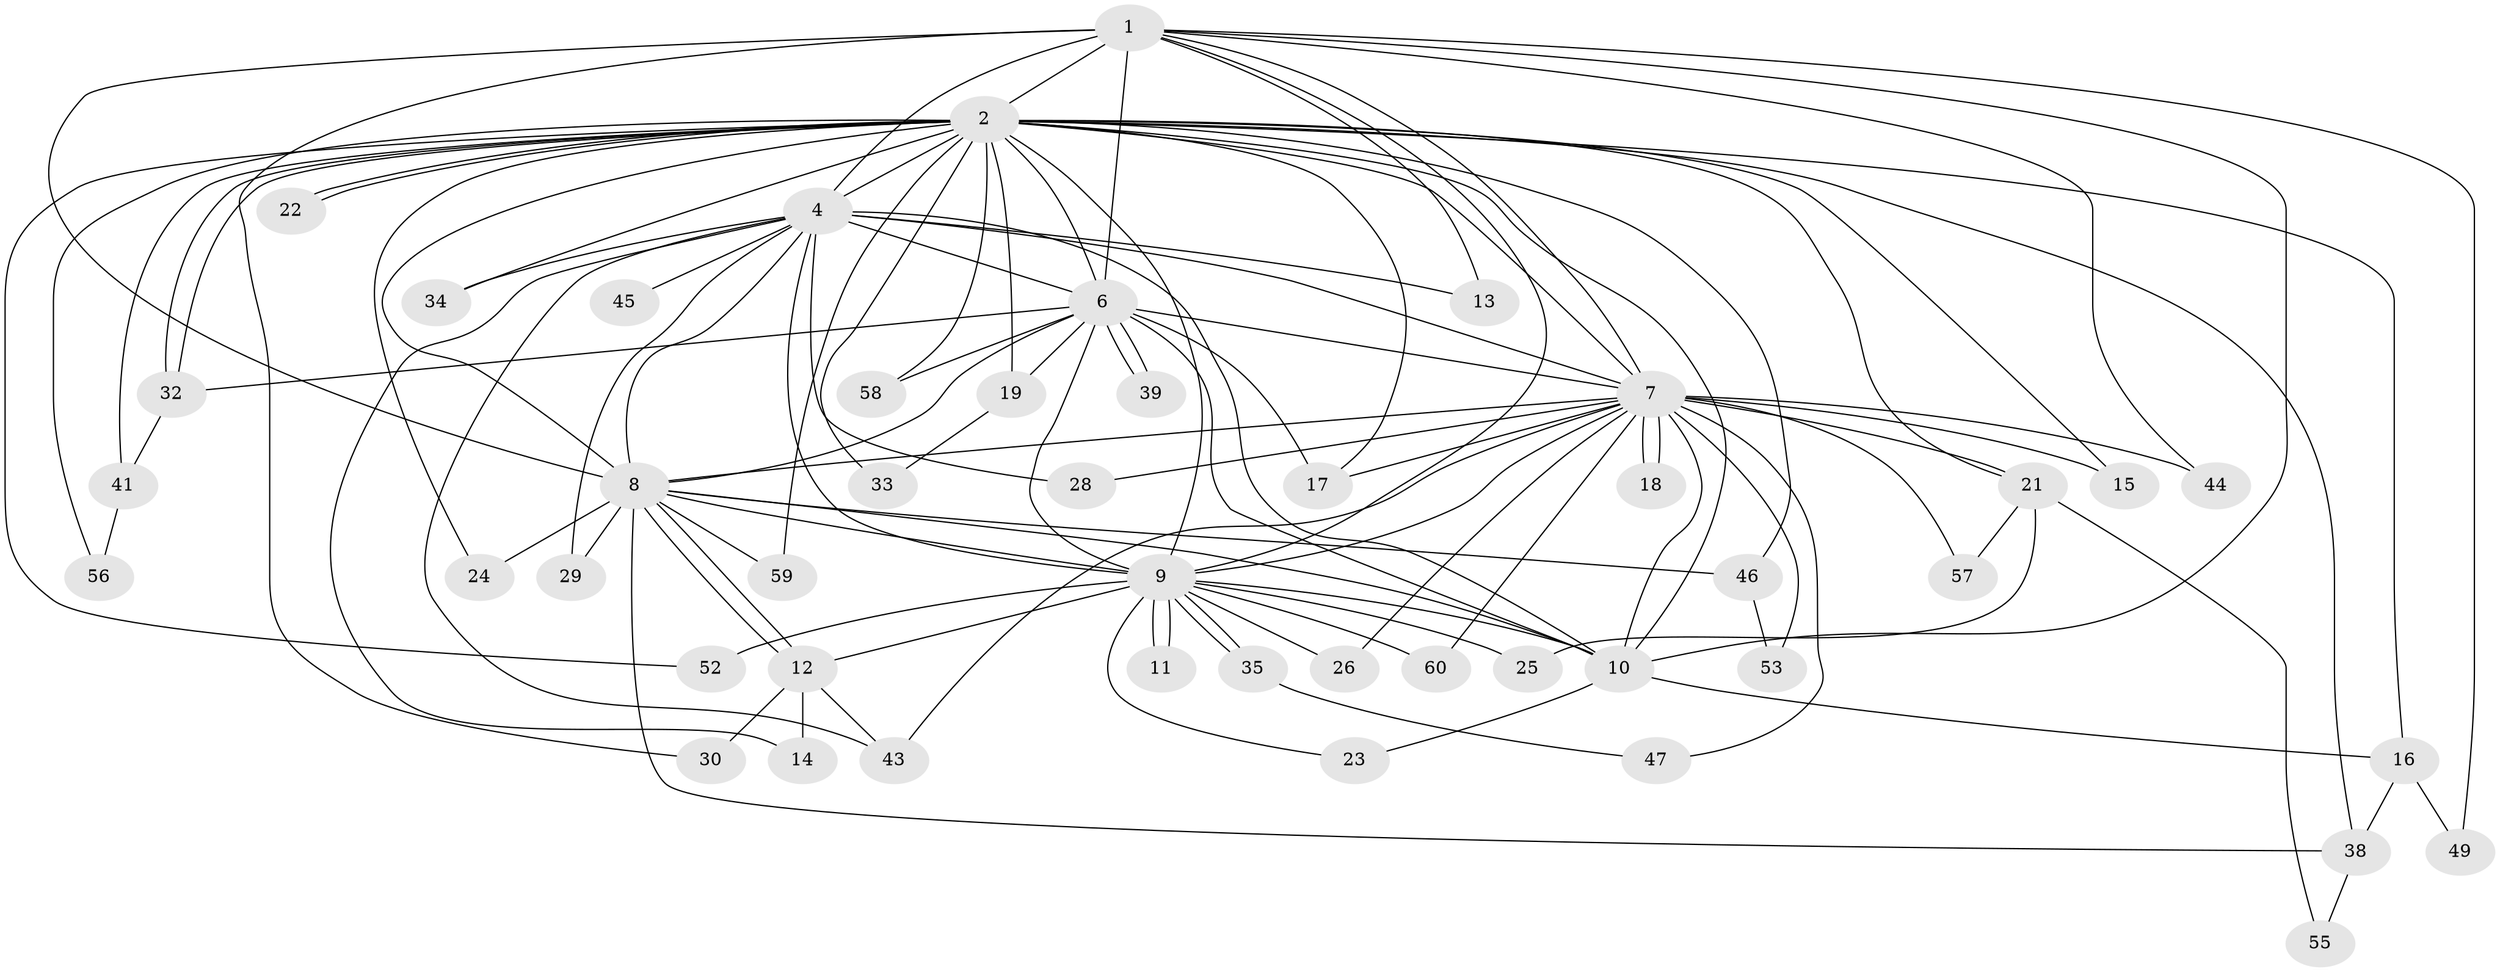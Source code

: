// original degree distribution, {10: 0.016666666666666666, 31: 0.016666666666666666, 13: 0.03333333333333333, 14: 0.016666666666666666, 16: 0.016666666666666666, 22: 0.016666666666666666, 18: 0.016666666666666666, 19: 0.016666666666666666, 11: 0.016666666666666666, 2: 0.6, 6: 0.016666666666666666, 4: 0.1, 3: 0.11666666666666667}
// Generated by graph-tools (version 1.1) at 2025/41/03/06/25 10:41:40]
// undirected, 47 vertices, 110 edges
graph export_dot {
graph [start="1"]
  node [color=gray90,style=filled];
  1 [super="+3"];
  2 [super="+20"];
  4 [super="+5"];
  6 [super="+54"];
  7 [super="+31"];
  8 [super="+50"];
  9 [super="+27"];
  10;
  11;
  12 [super="+40"];
  13;
  14;
  15;
  16 [super="+51"];
  17 [super="+42"];
  18;
  19;
  21 [super="+36"];
  22;
  23;
  24;
  25;
  26;
  28;
  29;
  30;
  32 [super="+37"];
  33;
  34;
  35;
  38;
  39;
  41;
  43 [super="+48"];
  44;
  45;
  46;
  47;
  49;
  52;
  53;
  55;
  56;
  57;
  58;
  59;
  60;
  1 -- 2 [weight=2];
  1 -- 4 [weight=4];
  1 -- 6 [weight=2];
  1 -- 7 [weight=3];
  1 -- 8 [weight=2];
  1 -- 9 [weight=2];
  1 -- 10 [weight=2];
  1 -- 44;
  1 -- 13;
  1 -- 49;
  1 -- 30;
  2 -- 4 [weight=2];
  2 -- 6;
  2 -- 7;
  2 -- 8 [weight=2];
  2 -- 9 [weight=2];
  2 -- 10;
  2 -- 15;
  2 -- 16;
  2 -- 19;
  2 -- 21 [weight=2];
  2 -- 22;
  2 -- 22;
  2 -- 24;
  2 -- 32;
  2 -- 32;
  2 -- 33;
  2 -- 34;
  2 -- 38;
  2 -- 41;
  2 -- 46;
  2 -- 52;
  2 -- 56;
  2 -- 58;
  2 -- 59;
  2 -- 17;
  4 -- 6 [weight=3];
  4 -- 7 [weight=2];
  4 -- 8 [weight=2];
  4 -- 9 [weight=2];
  4 -- 10 [weight=2];
  4 -- 13;
  4 -- 28;
  4 -- 29;
  4 -- 34;
  4 -- 45 [weight=2];
  4 -- 14;
  4 -- 43;
  6 -- 7;
  6 -- 8;
  6 -- 9;
  6 -- 10;
  6 -- 17;
  6 -- 19;
  6 -- 39;
  6 -- 39;
  6 -- 58;
  6 -- 32;
  7 -- 8;
  7 -- 9;
  7 -- 10;
  7 -- 15;
  7 -- 17;
  7 -- 18;
  7 -- 18;
  7 -- 21;
  7 -- 26;
  7 -- 28;
  7 -- 43;
  7 -- 44;
  7 -- 47;
  7 -- 53;
  7 -- 60;
  7 -- 57;
  8 -- 9;
  8 -- 10;
  8 -- 12;
  8 -- 12;
  8 -- 24;
  8 -- 29;
  8 -- 38;
  8 -- 46 [weight=2];
  8 -- 59;
  9 -- 10;
  9 -- 11;
  9 -- 11;
  9 -- 23;
  9 -- 25;
  9 -- 26;
  9 -- 35;
  9 -- 35;
  9 -- 52;
  9 -- 60;
  9 -- 12;
  10 -- 16;
  10 -- 23;
  12 -- 14;
  12 -- 30;
  12 -- 43;
  16 -- 49;
  16 -- 38;
  19 -- 33;
  21 -- 25;
  21 -- 57;
  21 -- 55;
  32 -- 41;
  35 -- 47;
  38 -- 55;
  41 -- 56;
  46 -- 53;
}
